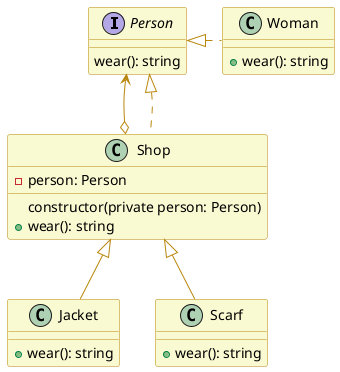 @startuml

skinparam class {
  backgroundColor lightgoldenrodyellow
  arrowColor darkgoldenrod
  borderColor darkgoldenrod
}

interface Person {
  wear(): string
}

class Woman {
  + wear(): string
}

class Shop {
  - person: Person
  constructor(private person: Person)
  + wear(): string
}

class Jacket {
  + wear(): string
}

class Scarf {
  + wear(): string
}

Person <|. Woman
Person <--o Shop
Person <|.. Shop

Shop <|-- Jacket
Shop <|-- Scarf

@enduml

' We don't need use non-concrete decorator class (Shop) in client code
' We can add private functions inside concrete decorators
' We can create a wrapper for client logic (with Person type argument)
